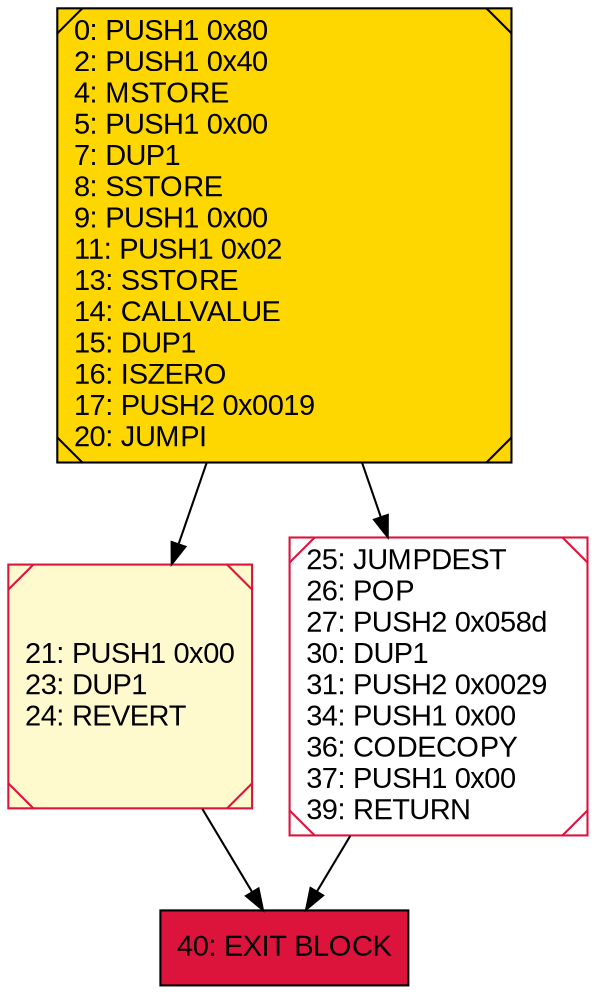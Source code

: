 digraph G {
bgcolor=transparent rankdir=UD;
node [shape=box style=filled color=black fillcolor=white fontname=arial fontcolor=black];
21 [label="21: PUSH1 0x00\l23: DUP1\l24: REVERT\l" fillcolor=lemonchiffon shape=Msquare color=crimson ];
40 [label="40: EXIT BLOCK\l" fillcolor=crimson ];
25 [label="25: JUMPDEST\l26: POP\l27: PUSH2 0x058d\l30: DUP1\l31: PUSH2 0x0029\l34: PUSH1 0x00\l36: CODECOPY\l37: PUSH1 0x00\l39: RETURN\l" shape=Msquare color=crimson ];
0 [label="0: PUSH1 0x80\l2: PUSH1 0x40\l4: MSTORE\l5: PUSH1 0x00\l7: DUP1\l8: SSTORE\l9: PUSH1 0x00\l11: PUSH1 0x02\l13: SSTORE\l14: CALLVALUE\l15: DUP1\l16: ISZERO\l17: PUSH2 0x0019\l20: JUMPI\l" fillcolor=lemonchiffon shape=Msquare fillcolor=gold ];
25 -> 40;
0 -> 25;
0 -> 21;
21 -> 40;
}